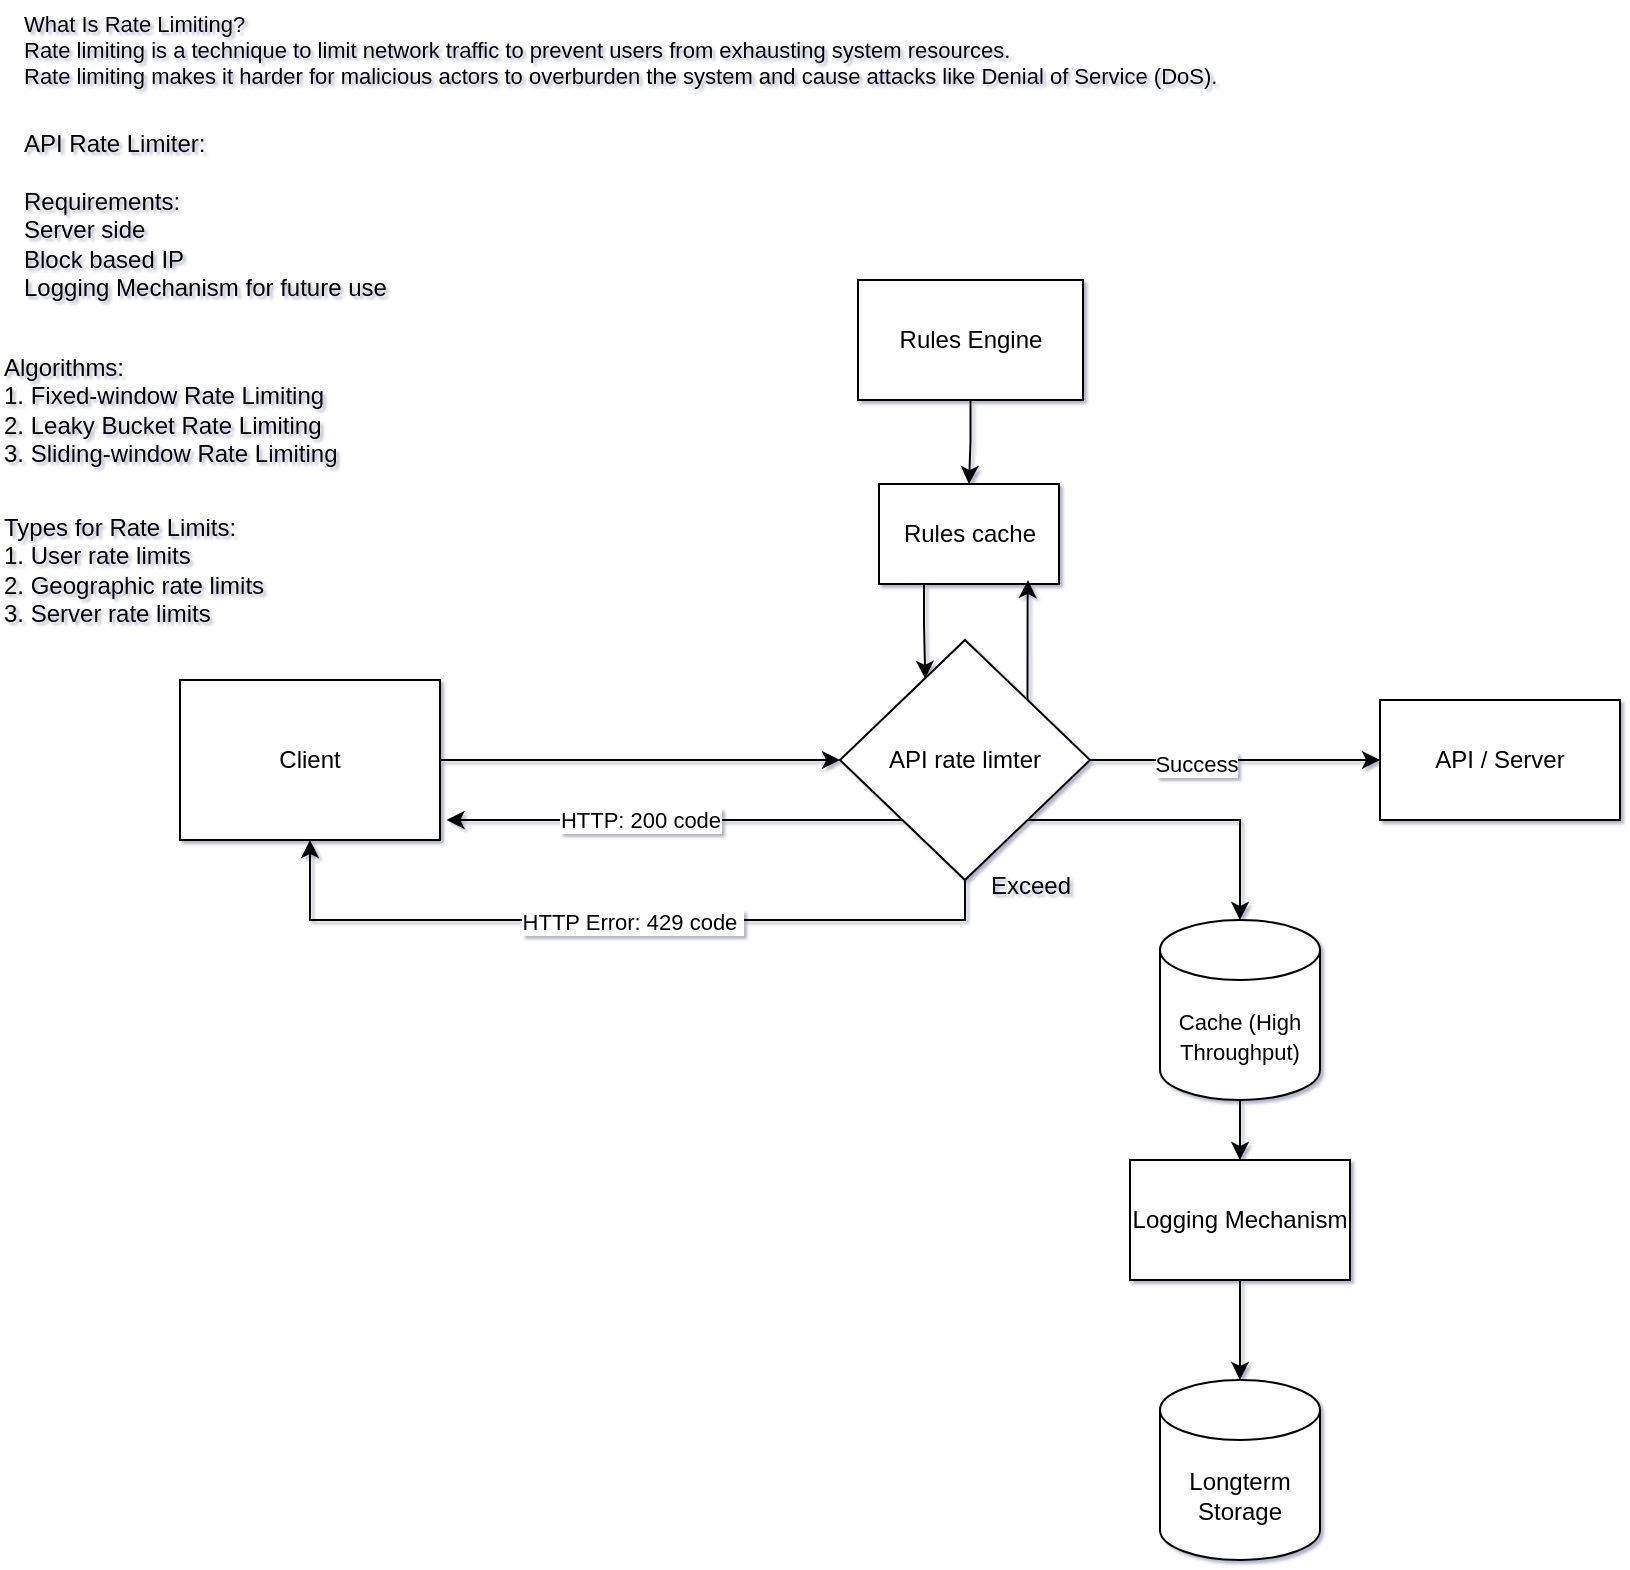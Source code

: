 <mxfile>
    <diagram id="mXktcKvHkEfpOfKeUJ-Y" name="Page-1">
        <mxGraphModel dx="3294" dy="1781" grid="0" gridSize="10" guides="1" tooltips="1" connect="1" arrows="1" fold="1" page="1" pageScale="1" pageWidth="850" pageHeight="1100" background="none" math="0" shadow="1">
            <root>
                <mxCell id="0"/>
                <mxCell id="1" parent="0"/>
                <mxCell id="2" style="edgeStyle=orthogonalEdgeStyle;rounded=0;orthogonalLoop=1;jettySize=auto;html=1;entryX=0;entryY=0.5;entryDx=0;entryDy=0;" parent="1" source="3" target="8" edge="1">
                    <mxGeometry relative="1" as="geometry"/>
                </mxCell>
                <mxCell id="3" value="Client" style="rounded=0;whiteSpace=wrap;html=1;" parent="1" vertex="1">
                    <mxGeometry x="-2450" y="-740" width="130" height="80" as="geometry"/>
                </mxCell>
                <mxCell id="4" style="edgeStyle=orthogonalEdgeStyle;rounded=0;orthogonalLoop=1;jettySize=auto;html=1;entryX=0.5;entryY=1;entryDx=0;entryDy=0;" parent="1" source="8" target="3" edge="1">
                    <mxGeometry relative="1" as="geometry">
                        <Array as="points">
                            <mxPoint x="-2057" y="-620"/>
                            <mxPoint x="-2385" y="-620"/>
                        </Array>
                    </mxGeometry>
                </mxCell>
                <mxCell id="5" value="HTTP Error: 429 code&amp;nbsp;" style="edgeLabel;html=1;align=center;verticalAlign=middle;resizable=0;points=[];" parent="4" vertex="1" connectable="0">
                    <mxGeometry x="-0.035" y="1" relative="1" as="geometry">
                        <mxPoint as="offset"/>
                    </mxGeometry>
                </mxCell>
                <mxCell id="6" style="edgeStyle=orthogonalEdgeStyle;rounded=0;orthogonalLoop=1;jettySize=auto;html=1;entryX=0;entryY=0.5;entryDx=0;entryDy=0;" parent="1" source="8" target="11" edge="1">
                    <mxGeometry relative="1" as="geometry"/>
                </mxCell>
                <mxCell id="7" value="Success" style="edgeLabel;html=1;align=center;verticalAlign=middle;resizable=0;points=[];" parent="6" vertex="1" connectable="0">
                    <mxGeometry x="-0.269" y="-1" relative="1" as="geometry">
                        <mxPoint y="1" as="offset"/>
                    </mxGeometry>
                </mxCell>
                <mxCell id="8" value="API rate limter" style="rhombus;whiteSpace=wrap;html=1;" parent="1" vertex="1">
                    <mxGeometry x="-2120" y="-760" width="125" height="120" as="geometry"/>
                </mxCell>
                <mxCell id="9" style="edgeStyle=orthogonalEdgeStyle;rounded=0;orthogonalLoop=1;jettySize=auto;html=1;entryX=0.5;entryY=0;entryDx=0;entryDy=0;" parent="1" source="10" target="15" edge="1">
                    <mxGeometry relative="1" as="geometry"/>
                </mxCell>
                <mxCell id="10" value="Rules Engine" style="rounded=0;whiteSpace=wrap;html=1;" parent="1" vertex="1">
                    <mxGeometry x="-2111" y="-940" width="112.5" height="60" as="geometry"/>
                </mxCell>
                <mxCell id="11" value="API / Server" style="rounded=0;whiteSpace=wrap;html=1;" parent="1" vertex="1">
                    <mxGeometry x="-1850" y="-730" width="120" height="60" as="geometry"/>
                </mxCell>
                <mxCell id="12" style="edgeStyle=orthogonalEdgeStyle;rounded=0;orthogonalLoop=1;jettySize=auto;html=1;exitX=0;exitY=1;exitDx=0;exitDy=0;entryX=1.025;entryY=0.875;entryDx=0;entryDy=0;entryPerimeter=0;" parent="1" source="8" target="3" edge="1">
                    <mxGeometry relative="1" as="geometry">
                        <Array as="points">
                            <mxPoint x="-2200" y="-670"/>
                            <mxPoint x="-2200" y="-670"/>
                        </Array>
                    </mxGeometry>
                </mxCell>
                <mxCell id="13" value="HTTP: 200 code" style="edgeLabel;html=1;align=center;verticalAlign=middle;resizable=0;points=[];" parent="12" vertex="1" connectable="0">
                    <mxGeometry x="0.222" y="2" relative="1" as="geometry">
                        <mxPoint x="8" y="-2" as="offset"/>
                    </mxGeometry>
                </mxCell>
                <mxCell id="14" value="Exceed" style="text;html=1;align=center;verticalAlign=middle;resizable=0;points=[];autosize=1;strokeColor=none;fillColor=none;" parent="1" vertex="1">
                    <mxGeometry x="-2055" y="-652" width="60" height="30" as="geometry"/>
                </mxCell>
                <mxCell id="15" value="Rules cache" style="rounded=0;whiteSpace=wrap;html=1;" parent="1" vertex="1">
                    <mxGeometry x="-2100.5" y="-838" width="90" height="50" as="geometry"/>
                </mxCell>
                <mxCell id="16" style="edgeStyle=orthogonalEdgeStyle;rounded=0;orthogonalLoop=1;jettySize=auto;html=1;exitX=0.25;exitY=1;exitDx=0;exitDy=0;entryX=0.341;entryY=0.162;entryDx=0;entryDy=0;entryPerimeter=0;" parent="1" source="15" target="8" edge="1">
                    <mxGeometry relative="1" as="geometry"/>
                </mxCell>
                <mxCell id="17" style="edgeStyle=orthogonalEdgeStyle;rounded=0;orthogonalLoop=1;jettySize=auto;html=1;exitX=1;exitY=0;exitDx=0;exitDy=0;" parent="1" source="8" edge="1">
                    <mxGeometry relative="1" as="geometry">
                        <mxPoint x="-2026" y="-790" as="targetPoint"/>
                    </mxGeometry>
                </mxCell>
                <mxCell id="18" style="edgeStyle=orthogonalEdgeStyle;rounded=0;orthogonalLoop=1;jettySize=auto;html=1;entryX=0.5;entryY=0;entryDx=0;entryDy=0;" parent="1" source="19" target="21" edge="1">
                    <mxGeometry relative="1" as="geometry"/>
                </mxCell>
                <mxCell id="19" value="&lt;font style=&quot;font-size: 11px;&quot;&gt;Cache (High Throughput)&lt;/font&gt;" style="shape=cylinder3;whiteSpace=wrap;html=1;boundedLbl=1;backgroundOutline=1;size=15;" parent="1" vertex="1">
                    <mxGeometry x="-1960" y="-620" width="80" height="90" as="geometry"/>
                </mxCell>
                <mxCell id="20" style="edgeStyle=orthogonalEdgeStyle;rounded=0;orthogonalLoop=1;jettySize=auto;html=1;exitX=1;exitY=1;exitDx=0;exitDy=0;entryX=0.5;entryY=0;entryDx=0;entryDy=0;entryPerimeter=0;" parent="1" source="8" target="19" edge="1">
                    <mxGeometry relative="1" as="geometry"/>
                </mxCell>
                <mxCell id="21" value="Logging Mechanism" style="rounded=0;whiteSpace=wrap;html=1;" parent="1" vertex="1">
                    <mxGeometry x="-1975" y="-500" width="110" height="60" as="geometry"/>
                </mxCell>
                <mxCell id="22" value="Longterm Storage" style="shape=cylinder3;whiteSpace=wrap;html=1;boundedLbl=1;backgroundOutline=1;size=15;" parent="1" vertex="1">
                    <mxGeometry x="-1960" y="-390" width="80" height="90" as="geometry"/>
                </mxCell>
                <mxCell id="23" style="edgeStyle=orthogonalEdgeStyle;rounded=0;orthogonalLoop=1;jettySize=auto;html=1;exitX=0.5;exitY=1;exitDx=0;exitDy=0;entryX=0.5;entryY=0;entryDx=0;entryDy=0;entryPerimeter=0;" parent="1" source="21" target="22" edge="1">
                    <mxGeometry relative="1" as="geometry"/>
                </mxCell>
                <mxCell id="24" value="API Rate Limiter:&lt;br&gt;&lt;br&gt;&lt;div style=&quot;&quot;&gt;Requirements:&lt;/div&gt;&lt;div style=&quot;&quot;&gt;Server side&lt;/div&gt;&lt;div style=&quot;&quot;&gt;Block based IP&lt;/div&gt;&lt;div style=&quot;&quot;&gt;Logging Mechanism for future use&lt;/div&gt;&lt;div style=&quot;&quot;&gt;&lt;br&gt;&lt;/div&gt;" style="text;html=1;align=left;verticalAlign=middle;resizable=0;points=[];autosize=1;strokeColor=none;fillColor=none;" parent="1" vertex="1">
                    <mxGeometry x="-2530" y="-1020" width="200" height="110" as="geometry"/>
                </mxCell>
                <mxCell id="25" value="Algorithms:&lt;br&gt;1.&amp;nbsp;Fixed-window Rate Limiting&lt;br&gt;2. Leaky Bucket Rate Limiting&lt;br&gt;3. Sliding-window Rate Limiting" style="text;html=1;align=left;verticalAlign=middle;resizable=0;points=[];autosize=1;strokeColor=none;fillColor=none;" parent="1" vertex="1">
                    <mxGeometry x="-2540" y="-910" width="190" height="70" as="geometry"/>
                </mxCell>
                <mxCell id="26" value="What Is Rate Limiting? &lt;br&gt;Rate limiting is a technique to limit network traffic to prevent users from exhausting system resources. &lt;br&gt;Rate limiting makes it harder for malicious actors to overburden the system and cause attacks like Denial of Service (DoS)." style="text;html=1;align=left;verticalAlign=middle;resizable=0;points=[];autosize=1;strokeColor=none;fillColor=none;fontSize=11;" parent="1" vertex="1">
                    <mxGeometry x="-2530" y="-1080" width="620" height="50" as="geometry"/>
                </mxCell>
                <mxCell id="27" value="Types for Rate Limits:&lt;br&gt;1.&amp;nbsp;User rate limits&lt;br&gt;2.&amp;nbsp;Geographic rate limits&lt;br&gt;3. Server rate limits" style="text;html=1;align=left;verticalAlign=middle;resizable=0;points=[];autosize=1;strokeColor=none;fillColor=none;" parent="1" vertex="1">
                    <mxGeometry x="-2540" y="-830" width="150" height="70" as="geometry"/>
                </mxCell>
            </root>
        </mxGraphModel>
    </diagram>
</mxfile>
